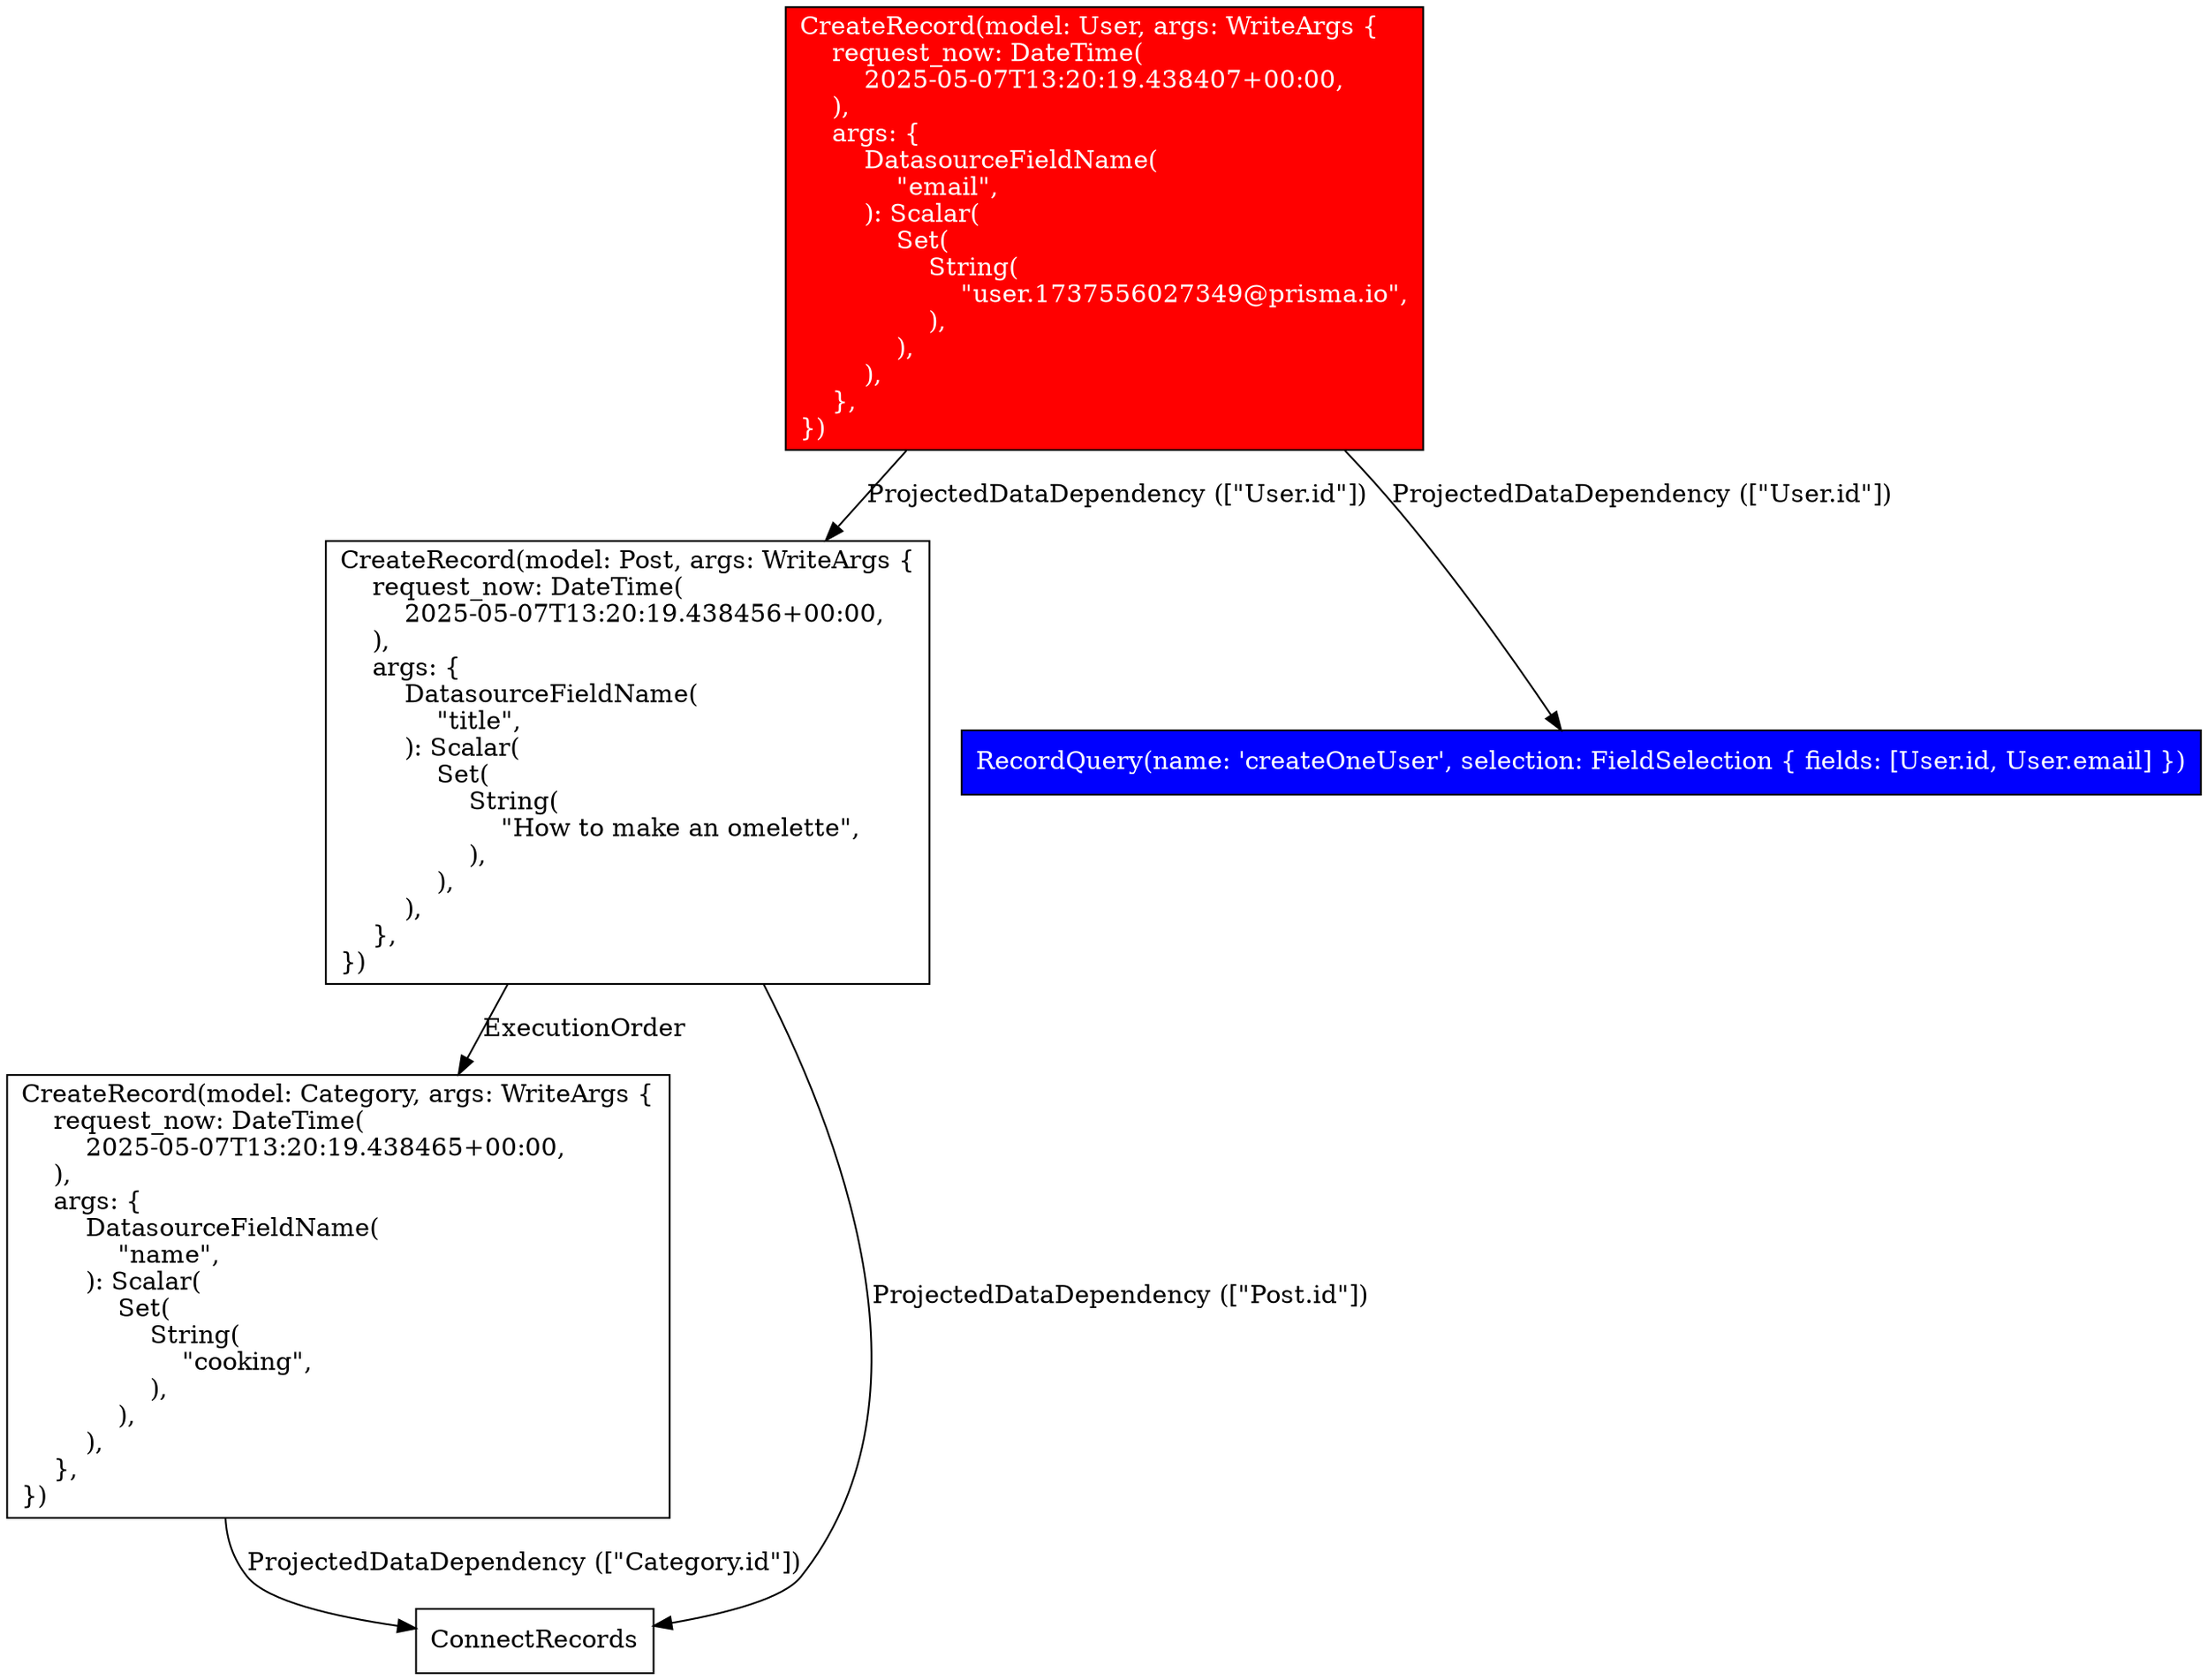 digraph {
    0 [label="CreateRecord(model: User, args: WriteArgs {\l    request_now: DateTime(\l        2025-05-07T13:20:19.438407+00:00,\l    ),\l    args: {\l        DatasourceFieldName(\l            \"email\",\l        ): Scalar(\l            Set(\l                String(\l                    \"user.1737556027349@prisma.io\",\l                ),\l            ),\l        ),\l    },\l})\l", fillcolor=red, style=filled, shape=rectangle, fontcolor=white]
    1 [label="CreateRecord(model: Post, args: WriteArgs {\l    request_now: DateTime(\l        2025-05-07T13:20:19.438456+00:00,\l    ),\l    args: {\l        DatasourceFieldName(\l            \"title\",\l        ): Scalar(\l            Set(\l                String(\l                    \"How to make an omelette\",\l                ),\l            ),\l        ),\l    },\l})\l", shape=rectangle]
    2 [label="CreateRecord(model: Category, args: WriteArgs {\l    request_now: DateTime(\l        2025-05-07T13:20:19.438465+00:00,\l    ),\l    args: {\l        DatasourceFieldName(\l            \"name\",\l        ): Scalar(\l            Set(\l                String(\l                    \"cooking\",\l                ),\l            ),\l        ),\l    },\l})\l", shape=rectangle]
    3 [label="ConnectRecords\l", shape=rectangle]
    4 [label="RecordQuery(name: 'createOneUser', selection: FieldSelection { fields: [User.id, User.email] })\l", fillcolor=blue, style=filled, shape=rectangle, fontcolor=white]
    1 -> 2 [label="ExecutionOrder"]
    1 -> 3 [label="ProjectedDataDependency ([\"Post.id\"])"]
    2 -> 3 [label="ProjectedDataDependency ([\"Category.id\"])"]
    0 -> 1 [label="ProjectedDataDependency ([\"User.id\"])"]
    0 -> 4 [label="ProjectedDataDependency ([\"User.id\"])"]
}